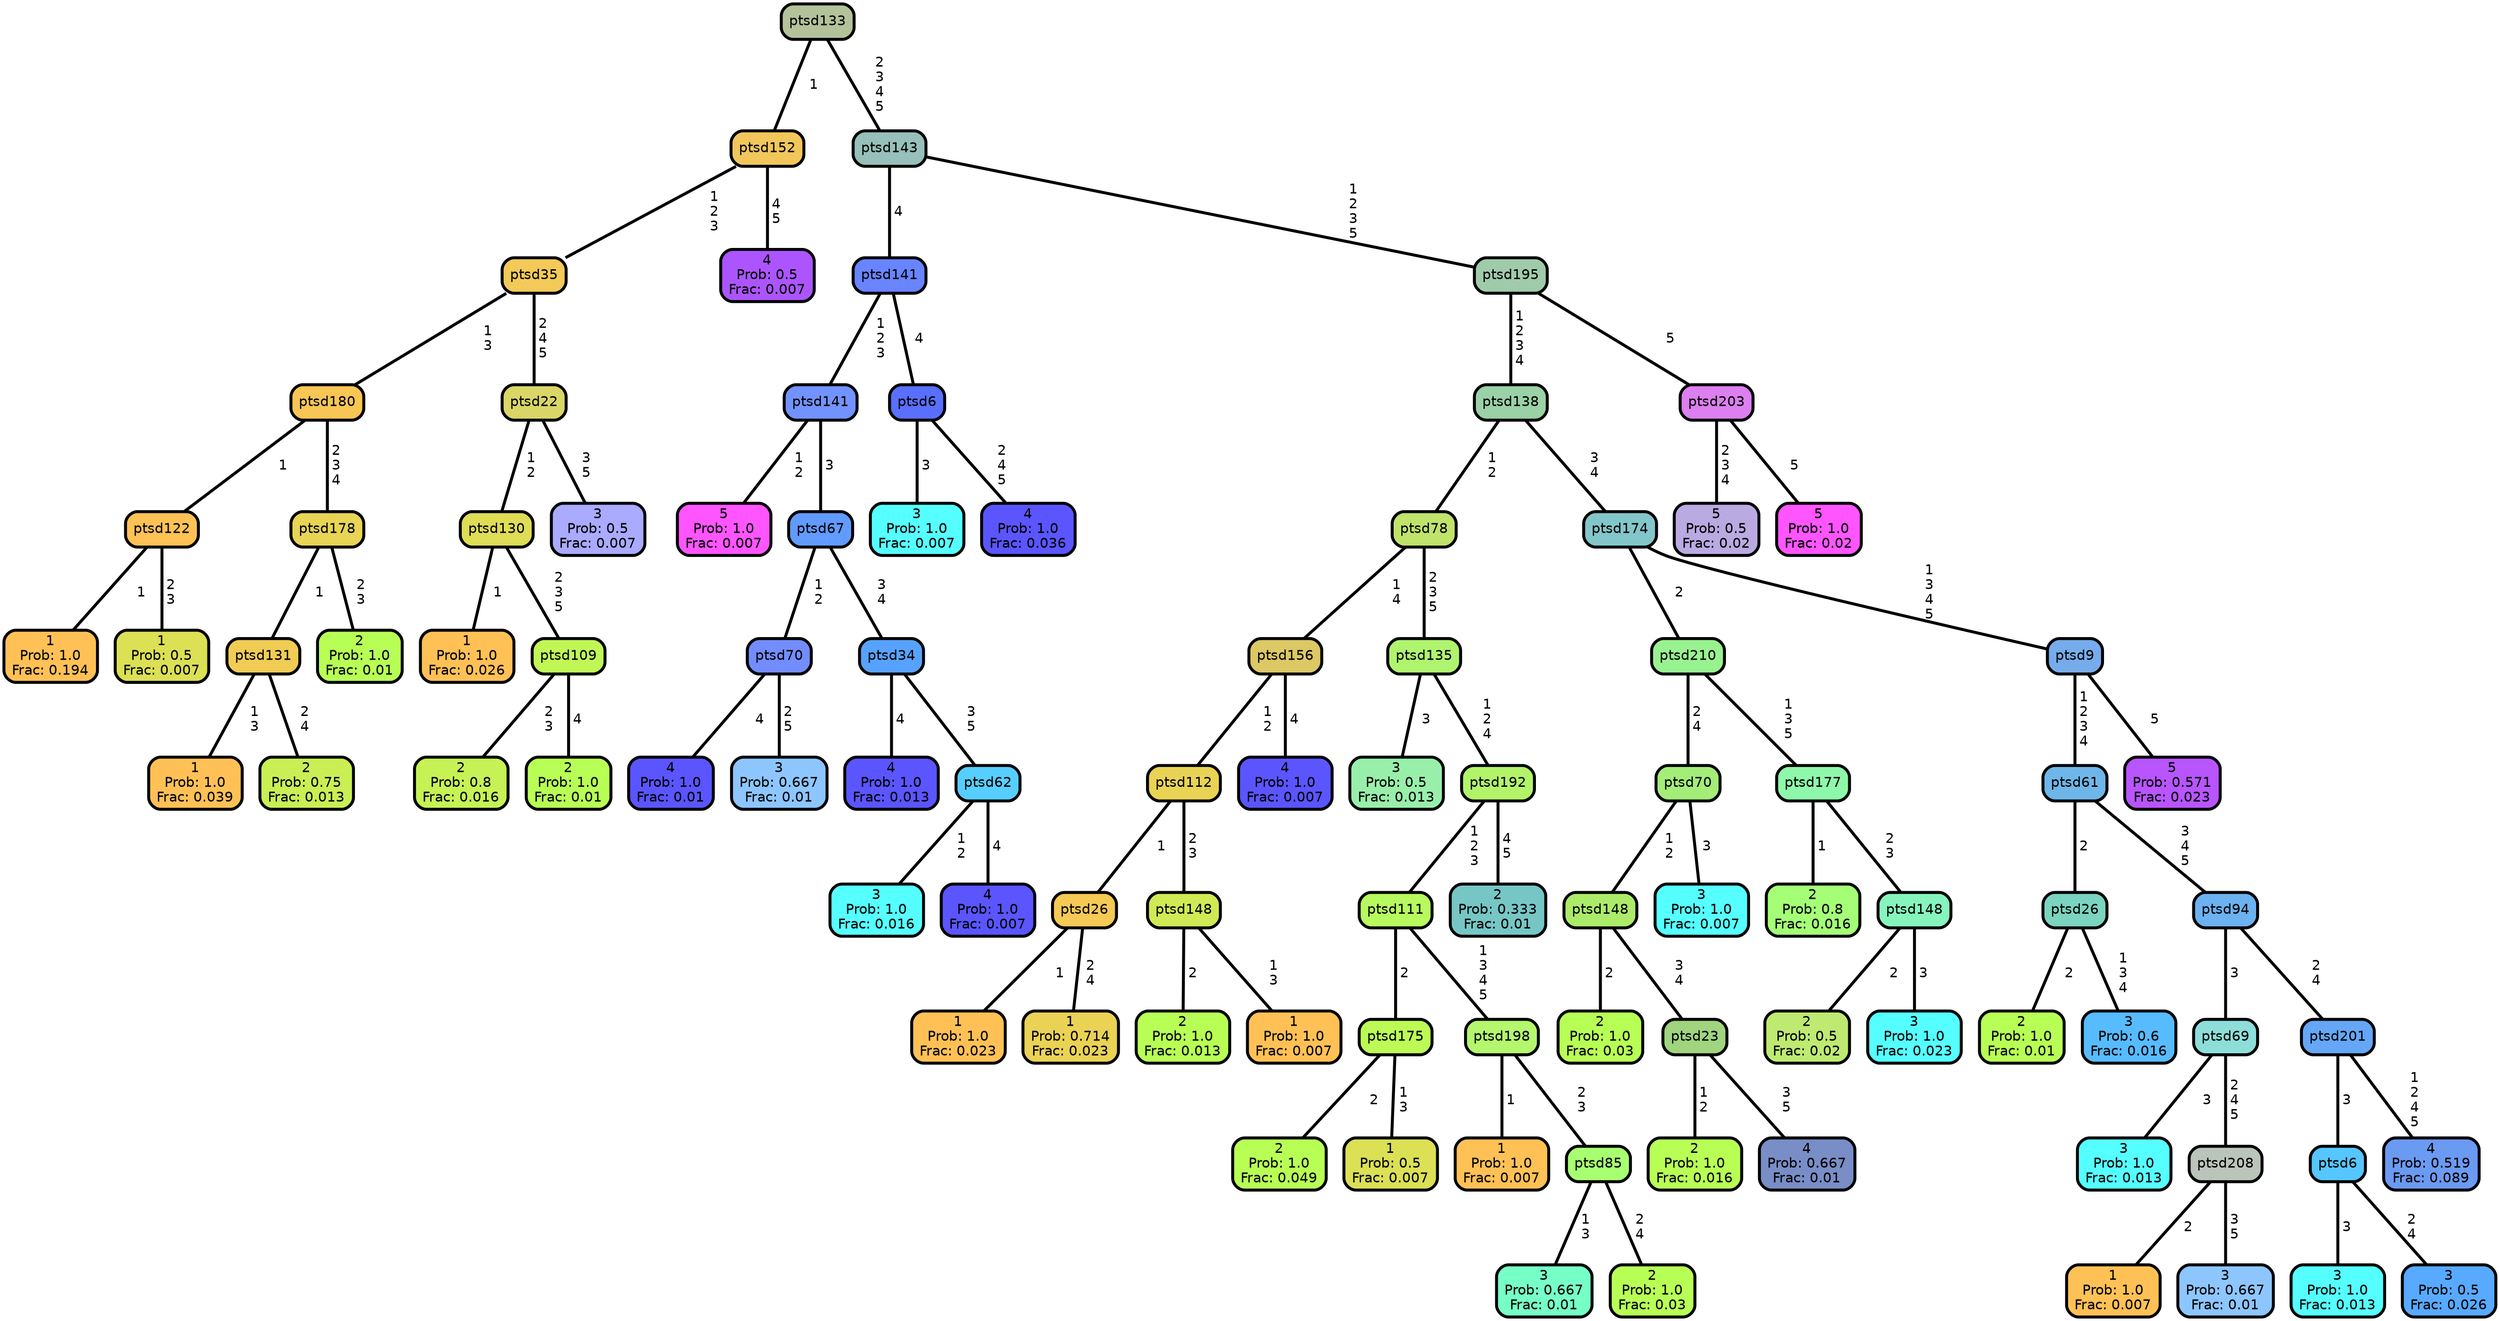 graph Tree {
node [shape=box, style="filled, rounded",color="black",penwidth="3",fontcolor="black",                 fontname=helvetica] ;
graph [ranksep="0 equally", splines=straight,                 bgcolor=transparent, dpi=60] ;
edge [fontname=helvetica, color=black] ;
0 [label="1
Prob: 1.0
Frac: 0.194", fillcolor="#ffc155"] ;
1 [label="ptsd122",href=".//ptsd122.svg", fillcolor="#fdc255"] ;
2 [label="1
Prob: 0.5
Frac: 0.007", fillcolor="#dbe055"] ;
3 [label="ptsd180",href=".//ptsd180.svg", fillcolor="#f8c655"] ;
4 [label="1
Prob: 1.0
Frac: 0.039", fillcolor="#ffc155"] ;
5 [label="ptsd131",href=".//ptsd131.svg", fillcolor="#f1cc55"] ;
6 [label="2
Prob: 0.75
Frac: 0.013", fillcolor="#c9ef55"] ;
7 [label="ptsd178",href=".//ptsd178.svg", fillcolor="#e8d455"] ;
8 [label="2
Prob: 1.0
Frac: 0.01", fillcolor="#b8ff55"] ;
9 [label="ptsd35",href=".//ptsd35.svg", fillcolor="#f3c958"] ;
10 [label="1
Prob: 1.0
Frac: 0.026", fillcolor="#ffc155"] ;
11 [label="ptsd130",href=".//ptsd130.svg", fillcolor="#dfdc55"] ;
12 [label="2
Prob: 0.8
Frac: 0.016", fillcolor="#c6f255"] ;
13 [label="ptsd109",href=".//ptsd109.svg", fillcolor="#c0f755"] ;
14 [label="2
Prob: 1.0
Frac: 0.01", fillcolor="#b8ff55"] ;
15 [label="ptsd22",href=".//ptsd22.svg", fillcolor="#d9d667"] ;
16 [label="3
Prob: 0.5
Frac: 0.007", fillcolor="#aaaaff"] ;
17 [label="ptsd152",href=".//ptsd152.svg", fillcolor="#f1c75b"] ;
18 [label="4
Prob: 0.5
Frac: 0.007", fillcolor="#ac55ff"] ;
19 [label="ptsd133",href=".//ptsd133.svg", fillcolor="#b4c29a"] ;
20 [label="5
Prob: 1.0
Frac: 0.007", fillcolor="#ff55ff"] ;
21 [label="ptsd141",href=".//ptsd141.svg", fillcolor="#7293ff"] ;
22 [label="4
Prob: 1.0
Frac: 0.01", fillcolor="#5a55ff"] ;
23 [label="ptsd70",href=".//ptsd70.svg", fillcolor="#738dff"] ;
24 [label="3
Prob: 0.667
Frac: 0.01", fillcolor="#8dc6ff"] ;
25 [label="ptsd67",href=".//ptsd67.svg", fillcolor="#619bff"] ;
26 [label="4
Prob: 1.0
Frac: 0.013", fillcolor="#5a55ff"] ;
27 [label="ptsd34",href=".//ptsd34.svg", fillcolor="#57a2ff"] ;
28 [label="3
Prob: 1.0
Frac: 0.016", fillcolor="#55ffff"] ;
29 [label="ptsd62",href=".//ptsd62.svg", fillcolor="#56ceff"] ;
30 [label="4
Prob: 1.0
Frac: 0.007", fillcolor="#5a55ff"] ;
31 [label="ptsd141",href=".//ptsd141.svg", fillcolor="#6884ff"] ;
32 [label="3
Prob: 1.0
Frac: 0.007", fillcolor="#55ffff"] ;
33 [label="ptsd6",href=".//ptsd6.svg", fillcolor="#596fff"] ;
34 [label="4
Prob: 1.0
Frac: 0.036", fillcolor="#5a55ff"] ;
35 [label="ptsd143",href=".//ptsd143.svg", fillcolor="#96c0b9"] ;
36 [label="1
Prob: 1.0
Frac: 0.023", fillcolor="#ffc155"] ;
37 [label="ptsd26",href=".//ptsd26.svg", fillcolor="#f4c955"] ;
38 [label="1
Prob: 0.714
Frac: 0.023", fillcolor="#ead255"] ;
39 [label="ptsd112",href=".//ptsd112.svg", fillcolor="#e9d355"] ;
40 [label="2
Prob: 1.0
Frac: 0.013", fillcolor="#b8ff55"] ;
41 [label="ptsd148",href=".//ptsd148.svg", fillcolor="#cfea55"] ;
42 [label="1
Prob: 1.0
Frac: 0.007", fillcolor="#ffc155"] ;
43 [label="ptsd156",href=".//ptsd156.svg", fillcolor="#dcc864"] ;
44 [label="4
Prob: 1.0
Frac: 0.007", fillcolor="#5a55ff"] ;
45 [label="ptsd78",href=".//ptsd78.svg", fillcolor="#c0e36b"] ;
46 [label="3
Prob: 0.5
Frac: 0.013", fillcolor="#98efaa"] ;
47 [label="ptsd135",href=".//ptsd135.svg", fillcolor="#aff46f"] ;
48 [label="2
Prob: 1.0
Frac: 0.049", fillcolor="#b8ff55"] ;
49 [label="ptsd175",href=".//ptsd175.svg", fillcolor="#bcfb55"] ;
50 [label="1
Prob: 0.5
Frac: 0.007", fillcolor="#dbe055"] ;
51 [label="ptsd111",href=".//ptsd111.svg", fillcolor="#b8f95f"] ;
52 [label="1
Prob: 1.0
Frac: 0.007", fillcolor="#ffc155"] ;
53 [label="ptsd198",href=".//ptsd198.svg", fillcolor="#b4f66d"] ;
54 [label="3
Prob: 0.667
Frac: 0.01", fillcolor="#76ffc6"] ;
55 [label="ptsd85",href=".//ptsd85.svg", fillcolor="#a7ff71"] ;
56 [label="2
Prob: 1.0
Frac: 0.03", fillcolor="#b8ff55"] ;
57 [label="ptsd192",href=".//ptsd192.svg", fillcolor="#b2f469"] ;
58 [label="2
Prob: 0.333
Frac: 0.01", fillcolor="#77c6c6"] ;
59 [label="ptsd138",href=".//ptsd138.svg", fillcolor="#9ad1a6"] ;
60 [label="2
Prob: 1.0
Frac: 0.03", fillcolor="#b8ff55"] ;
61 [label="ptsd148",href=".//ptsd148.svg", fillcolor="#aceb69"] ;
62 [label="2
Prob: 1.0
Frac: 0.016", fillcolor="#b8ff55"] ;
63 [label="ptsd23",href=".//ptsd23.svg", fillcolor="#a0d47f"] ;
64 [label="4
Prob: 0.667
Frac: 0.01", fillcolor="#798dc6"] ;
65 [label="ptsd70",href=".//ptsd70.svg", fillcolor="#a3ed78"] ;
66 [label="3
Prob: 1.0
Frac: 0.007", fillcolor="#55ffff"] ;
67 [label="ptsd210",href=".//ptsd210.svg", fillcolor="#99f290"] ;
68 [label="2
Prob: 0.8
Frac: 0.016", fillcolor="#a4ff77"] ;
69 [label="ptsd177",href=".//ptsd177.svg", fillcolor="#8ef8aa"] ;
70 [label="2
Prob: 0.5
Frac: 0.02", fillcolor="#bfea71"] ;
71 [label="ptsd148",href=".//ptsd148.svg", fillcolor="#86f5bd"] ;
72 [label="3
Prob: 1.0
Frac: 0.023", fillcolor="#55ffff"] ;
73 [label="ptsd174",href=".//ptsd174.svg", fillcolor="#83c6ca"] ;
74 [label="2
Prob: 1.0
Frac: 0.01", fillcolor="#b8ff55"] ;
75 [label="ptsd26",href=".//ptsd26.svg", fillcolor="#7bd4bf"] ;
76 [label="3
Prob: 0.6
Frac: 0.016", fillcolor="#57bbff"] ;
77 [label="ptsd61",href=".//ptsd61.svg", fillcolor="#6eb6e9"] ;
78 [label="3
Prob: 1.0
Frac: 0.013", fillcolor="#55ffff"] ;
79 [label="ptsd69",href=".//ptsd69.svg", fillcolor="#8dded9"] ;
80 [label="1
Prob: 1.0
Frac: 0.007", fillcolor="#ffc155"] ;
81 [label="ptsd208",href=".//ptsd208.svg", fillcolor="#bbc4bb"] ;
82 [label="3
Prob: 0.667
Frac: 0.01", fillcolor="#8dc6ff"] ;
83 [label="ptsd94",href=".//ptsd94.svg", fillcolor="#6cb2f0"] ;
84 [label="3
Prob: 1.0
Frac: 0.013", fillcolor="#55ffff"] ;
85 [label="ptsd6",href=".//ptsd6.svg", fillcolor="#56c6ff"] ;
86 [label="3
Prob: 0.5
Frac: 0.026", fillcolor="#57aaff"] ;
87 [label="ptsd201",href=".//ptsd201.svg", fillcolor="#65a7f6"] ;
88 [label="4
Prob: 0.519
Frac: 0.089", fillcolor="#6b9af2"] ;
89 [label="ptsd9",href=".//ptsd9.svg", fillcolor="#76acec"] ;
90 [label="5
Prob: 0.571
Frac: 0.023", fillcolor="#b855ff"] ;
91 [label="ptsd195",href=".//ptsd195.svg", fillcolor="#9fcbab"] ;
92 [label="5
Prob: 0.5
Frac: 0.02", fillcolor="#baaae2"] ;
93 [label="ptsd203",href=".//ptsd203.svg", fillcolor="#dc7ff0"] ;
94 [label="5
Prob: 1.0
Frac: 0.02", fillcolor="#ff55ff"] ;
1 -- 0 [label=" 1",penwidth=3] ;
1 -- 2 [label=" 2\n 3",penwidth=3] ;
3 -- 1 [label=" 1",penwidth=3] ;
3 -- 7 [label=" 2\n 3\n 4",penwidth=3] ;
5 -- 4 [label=" 1\n 3",penwidth=3] ;
5 -- 6 [label=" 2\n 4",penwidth=3] ;
7 -- 5 [label=" 1",penwidth=3] ;
7 -- 8 [label=" 2\n 3",penwidth=3] ;
9 -- 3 [label=" 1\n 3",penwidth=3] ;
9 -- 15 [label=" 2\n 4\n 5",penwidth=3] ;
11 -- 10 [label=" 1",penwidth=3] ;
11 -- 13 [label=" 2\n 3\n 5",penwidth=3] ;
13 -- 12 [label=" 2\n 3",penwidth=3] ;
13 -- 14 [label=" 4",penwidth=3] ;
15 -- 11 [label=" 1\n 2",penwidth=3] ;
15 -- 16 [label=" 3\n 5",penwidth=3] ;
17 -- 9 [label=" 1\n 2\n 3",penwidth=3] ;
17 -- 18 [label=" 4\n 5",penwidth=3] ;
19 -- 17 [label=" 1",penwidth=3] ;
19 -- 35 [label=" 2\n 3\n 4\n 5",penwidth=3] ;
21 -- 20 [label=" 1\n 2",penwidth=3] ;
21 -- 25 [label=" 3",penwidth=3] ;
23 -- 22 [label=" 4",penwidth=3] ;
23 -- 24 [label=" 2\n 5",penwidth=3] ;
25 -- 23 [label=" 1\n 2",penwidth=3] ;
25 -- 27 [label=" 3\n 4",penwidth=3] ;
27 -- 26 [label=" 4",penwidth=3] ;
27 -- 29 [label=" 3\n 5",penwidth=3] ;
29 -- 28 [label=" 1\n 2",penwidth=3] ;
29 -- 30 [label=" 4",penwidth=3] ;
31 -- 21 [label=" 1\n 2\n 3",penwidth=3] ;
31 -- 33 [label=" 4",penwidth=3] ;
33 -- 32 [label=" 3",penwidth=3] ;
33 -- 34 [label=" 2\n 4\n 5",penwidth=3] ;
35 -- 31 [label=" 4",penwidth=3] ;
35 -- 91 [label=" 1\n 2\n 3\n 5",penwidth=3] ;
37 -- 36 [label=" 1",penwidth=3] ;
37 -- 38 [label=" 2\n 4",penwidth=3] ;
39 -- 37 [label=" 1",penwidth=3] ;
39 -- 41 [label=" 2\n 3",penwidth=3] ;
41 -- 40 [label=" 2",penwidth=3] ;
41 -- 42 [label=" 1\n 3",penwidth=3] ;
43 -- 39 [label=" 1\n 2",penwidth=3] ;
43 -- 44 [label=" 4",penwidth=3] ;
45 -- 43 [label=" 1\n 4",penwidth=3] ;
45 -- 47 [label=" 2\n 3\n 5",penwidth=3] ;
47 -- 46 [label=" 3",penwidth=3] ;
47 -- 57 [label=" 1\n 2\n 4",penwidth=3] ;
49 -- 48 [label=" 2",penwidth=3] ;
49 -- 50 [label=" 1\n 3",penwidth=3] ;
51 -- 49 [label=" 2",penwidth=3] ;
51 -- 53 [label=" 1\n 3\n 4\n 5",penwidth=3] ;
53 -- 52 [label=" 1",penwidth=3] ;
53 -- 55 [label=" 2\n 3",penwidth=3] ;
55 -- 54 [label=" 1\n 3",penwidth=3] ;
55 -- 56 [label=" 2\n 4",penwidth=3] ;
57 -- 51 [label=" 1\n 2\n 3",penwidth=3] ;
57 -- 58 [label=" 4\n 5",penwidth=3] ;
59 -- 45 [label=" 1\n 2",penwidth=3] ;
59 -- 73 [label=" 3\n 4",penwidth=3] ;
61 -- 60 [label=" 2",penwidth=3] ;
61 -- 63 [label=" 3\n 4",penwidth=3] ;
63 -- 62 [label=" 1\n 2",penwidth=3] ;
63 -- 64 [label=" 3\n 5",penwidth=3] ;
65 -- 61 [label=" 1\n 2",penwidth=3] ;
65 -- 66 [label=" 3",penwidth=3] ;
67 -- 65 [label=" 2\n 4",penwidth=3] ;
67 -- 69 [label=" 1\n 3\n 5",penwidth=3] ;
69 -- 68 [label=" 1",penwidth=3] ;
69 -- 71 [label=" 2\n 3",penwidth=3] ;
71 -- 70 [label=" 2",penwidth=3] ;
71 -- 72 [label=" 3",penwidth=3] ;
73 -- 67 [label=" 2",penwidth=3] ;
73 -- 89 [label=" 1\n 3\n 4\n 5",penwidth=3] ;
75 -- 74 [label=" 2",penwidth=3] ;
75 -- 76 [label=" 1\n 3\n 4",penwidth=3] ;
77 -- 75 [label=" 2",penwidth=3] ;
77 -- 83 [label=" 3\n 4\n 5",penwidth=3] ;
79 -- 78 [label=" 3",penwidth=3] ;
79 -- 81 [label=" 2\n 4\n 5",penwidth=3] ;
81 -- 80 [label=" 2",penwidth=3] ;
81 -- 82 [label=" 3\n 5",penwidth=3] ;
83 -- 79 [label=" 3",penwidth=3] ;
83 -- 87 [label=" 2\n 4",penwidth=3] ;
85 -- 84 [label=" 3",penwidth=3] ;
85 -- 86 [label=" 2\n 4",penwidth=3] ;
87 -- 85 [label=" 3",penwidth=3] ;
87 -- 88 [label=" 1\n 2\n 4\n 5",penwidth=3] ;
89 -- 77 [label=" 1\n 2\n 3\n 4",penwidth=3] ;
89 -- 90 [label=" 5",penwidth=3] ;
91 -- 59 [label=" 1\n 2\n 3\n 4",penwidth=3] ;
91 -- 93 [label=" 5",penwidth=3] ;
93 -- 92 [label=" 2\n 3\n 4",penwidth=3] ;
93 -- 94 [label=" 5",penwidth=3] ;
{rank = same;}}